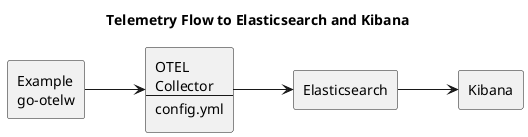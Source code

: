 @startuml elastic-kibana
title Telemetry Flow to Elasticsearch and Kibana
left to right direction

agent "Example\ngo-otelw" as EX
agent "OTEL\nCollector\n----\nconfig.yml" as OC

agent Elasticsearch as ES
agent Kibana

EX --> OC
OC --> ES
ES --> Kibana

@enduml
